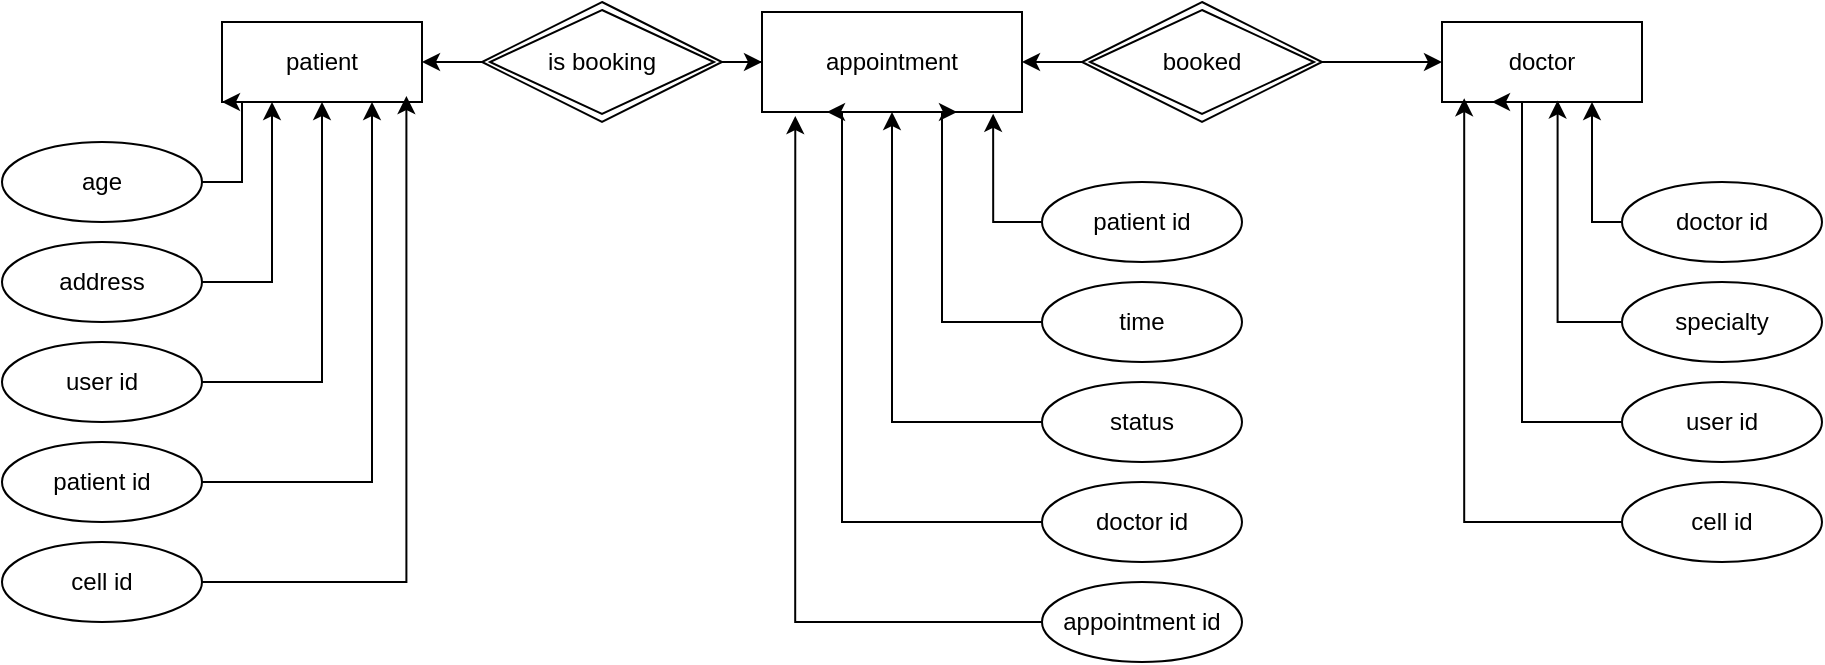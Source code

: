 <mxfile version="24.7.17">
  <diagram name="Page-1" id="Vjsyt4N2SsjwXuos3R_M">
    <mxGraphModel dx="1380" dy="913" grid="1" gridSize="10" guides="1" tooltips="1" connect="1" arrows="1" fold="1" page="1" pageScale="1" pageWidth="850" pageHeight="1100" math="0" shadow="0">
      <root>
        <mxCell id="0" />
        <mxCell id="1" parent="0" />
        <mxCell id="I1p5Ov6coqUzhartIli9-1" value="doctor" style="whiteSpace=wrap;html=1;align=center;" vertex="1" parent="1">
          <mxGeometry x="910" y="130" width="100" height="40" as="geometry" />
        </mxCell>
        <mxCell id="I1p5Ov6coqUzhartIli9-2" value="patient" style="whiteSpace=wrap;html=1;align=center;" vertex="1" parent="1">
          <mxGeometry x="300" y="130" width="100" height="40" as="geometry" />
        </mxCell>
        <mxCell id="I1p5Ov6coqUzhartIli9-3" value="appointment" style="whiteSpace=wrap;html=1;align=center;" vertex="1" parent="1">
          <mxGeometry x="570" y="125" width="130" height="50" as="geometry" />
        </mxCell>
        <mxCell id="I1p5Ov6coqUzhartIli9-69" style="edgeStyle=orthogonalEdgeStyle;rounded=0;orthogonalLoop=1;jettySize=auto;html=1;entryX=0.75;entryY=1;entryDx=0;entryDy=0;" edge="1" parent="1" source="I1p5Ov6coqUzhartIli9-4" target="I1p5Ov6coqUzhartIli9-1">
          <mxGeometry relative="1" as="geometry">
            <Array as="points">
              <mxPoint x="985" y="230" />
            </Array>
          </mxGeometry>
        </mxCell>
        <mxCell id="I1p5Ov6coqUzhartIli9-4" value="doctor id" style="ellipse;whiteSpace=wrap;html=1;align=center;" vertex="1" parent="1">
          <mxGeometry x="1000" y="210" width="100" height="40" as="geometry" />
        </mxCell>
        <mxCell id="I1p5Ov6coqUzhartIli9-71" style="edgeStyle=orthogonalEdgeStyle;rounded=0;orthogonalLoop=1;jettySize=auto;html=1;entryX=0.25;entryY=1;entryDx=0;entryDy=0;" edge="1" parent="1" source="I1p5Ov6coqUzhartIli9-5" target="I1p5Ov6coqUzhartIli9-1">
          <mxGeometry relative="1" as="geometry">
            <Array as="points">
              <mxPoint x="950" y="330" />
              <mxPoint x="950" y="170" />
            </Array>
          </mxGeometry>
        </mxCell>
        <mxCell id="I1p5Ov6coqUzhartIli9-5" value="user id" style="ellipse;whiteSpace=wrap;html=1;align=center;" vertex="1" parent="1">
          <mxGeometry x="1000" y="310" width="100" height="40" as="geometry" />
        </mxCell>
        <mxCell id="I1p5Ov6coqUzhartIli9-6" value="specialty" style="ellipse;whiteSpace=wrap;html=1;align=center;" vertex="1" parent="1">
          <mxGeometry x="1000" y="260" width="100" height="40" as="geometry" />
        </mxCell>
        <mxCell id="I1p5Ov6coqUzhartIli9-7" value="cell id" style="ellipse;whiteSpace=wrap;html=1;align=center;" vertex="1" parent="1">
          <mxGeometry x="1000" y="360" width="100" height="40" as="geometry" />
        </mxCell>
        <mxCell id="I1p5Ov6coqUzhartIli9-77" style="edgeStyle=orthogonalEdgeStyle;rounded=0;orthogonalLoop=1;jettySize=auto;html=1;entryX=0.75;entryY=1;entryDx=0;entryDy=0;" edge="1" parent="1" source="I1p5Ov6coqUzhartIli9-8" target="I1p5Ov6coqUzhartIli9-2">
          <mxGeometry relative="1" as="geometry" />
        </mxCell>
        <mxCell id="I1p5Ov6coqUzhartIli9-8" value="patient id" style="ellipse;whiteSpace=wrap;html=1;align=center;" vertex="1" parent="1">
          <mxGeometry x="190" y="340" width="100" height="40" as="geometry" />
        </mxCell>
        <mxCell id="I1p5Ov6coqUzhartIli9-76" style="edgeStyle=orthogonalEdgeStyle;rounded=0;orthogonalLoop=1;jettySize=auto;html=1;entryX=0.5;entryY=1;entryDx=0;entryDy=0;" edge="1" parent="1" source="I1p5Ov6coqUzhartIli9-9" target="I1p5Ov6coqUzhartIli9-2">
          <mxGeometry relative="1" as="geometry" />
        </mxCell>
        <mxCell id="I1p5Ov6coqUzhartIli9-9" value="user id" style="ellipse;whiteSpace=wrap;html=1;align=center;" vertex="1" parent="1">
          <mxGeometry x="190" y="290" width="100" height="40" as="geometry" />
        </mxCell>
        <mxCell id="I1p5Ov6coqUzhartIli9-74" style="edgeStyle=orthogonalEdgeStyle;rounded=0;orthogonalLoop=1;jettySize=auto;html=1;entryX=0;entryY=1;entryDx=0;entryDy=0;" edge="1" parent="1" source="I1p5Ov6coqUzhartIli9-10" target="I1p5Ov6coqUzhartIli9-2">
          <mxGeometry relative="1" as="geometry" />
        </mxCell>
        <mxCell id="I1p5Ov6coqUzhartIli9-10" value="age" style="ellipse;whiteSpace=wrap;html=1;align=center;" vertex="1" parent="1">
          <mxGeometry x="190" y="190" width="100" height="40" as="geometry" />
        </mxCell>
        <mxCell id="I1p5Ov6coqUzhartIli9-75" style="edgeStyle=orthogonalEdgeStyle;rounded=0;orthogonalLoop=1;jettySize=auto;html=1;entryX=0.25;entryY=1;entryDx=0;entryDy=0;" edge="1" parent="1" source="I1p5Ov6coqUzhartIli9-11" target="I1p5Ov6coqUzhartIli9-2">
          <mxGeometry relative="1" as="geometry" />
        </mxCell>
        <mxCell id="I1p5Ov6coqUzhartIli9-11" value="address" style="ellipse;whiteSpace=wrap;html=1;align=center;" vertex="1" parent="1">
          <mxGeometry x="190" y="240" width="100" height="40" as="geometry" />
        </mxCell>
        <mxCell id="I1p5Ov6coqUzhartIli9-12" value="cell id" style="ellipse;whiteSpace=wrap;html=1;align=center;" vertex="1" parent="1">
          <mxGeometry x="190" y="390" width="100" height="40" as="geometry" />
        </mxCell>
        <mxCell id="I1p5Ov6coqUzhartIli9-13" style="edgeStyle=orthogonalEdgeStyle;rounded=0;orthogonalLoop=1;jettySize=auto;html=1;exitX=0.5;exitY=1;exitDx=0;exitDy=0;" edge="1" parent="1" source="I1p5Ov6coqUzhartIli9-8" target="I1p5Ov6coqUzhartIli9-8">
          <mxGeometry relative="1" as="geometry" />
        </mxCell>
        <mxCell id="I1p5Ov6coqUzhartIli9-14" value="appointment id" style="ellipse;whiteSpace=wrap;html=1;align=center;" vertex="1" parent="1">
          <mxGeometry x="710" y="410" width="100" height="40" as="geometry" />
        </mxCell>
        <mxCell id="I1p5Ov6coqUzhartIli9-66" style="edgeStyle=orthogonalEdgeStyle;rounded=0;orthogonalLoop=1;jettySize=auto;html=1;" edge="1" parent="1" source="I1p5Ov6coqUzhartIli9-15" target="I1p5Ov6coqUzhartIli9-3">
          <mxGeometry relative="1" as="geometry" />
        </mxCell>
        <mxCell id="I1p5Ov6coqUzhartIli9-15" value="status" style="ellipse;whiteSpace=wrap;html=1;align=center;" vertex="1" parent="1">
          <mxGeometry x="710" y="310" width="100" height="40" as="geometry" />
        </mxCell>
        <mxCell id="I1p5Ov6coqUzhartIli9-65" style="edgeStyle=orthogonalEdgeStyle;rounded=0;orthogonalLoop=1;jettySize=auto;html=1;entryX=0.75;entryY=1;entryDx=0;entryDy=0;" edge="1" parent="1" source="I1p5Ov6coqUzhartIli9-16" target="I1p5Ov6coqUzhartIli9-3">
          <mxGeometry relative="1" as="geometry">
            <Array as="points">
              <mxPoint x="660" y="280" />
              <mxPoint x="660" y="175" />
            </Array>
          </mxGeometry>
        </mxCell>
        <mxCell id="I1p5Ov6coqUzhartIli9-16" value="time" style="ellipse;whiteSpace=wrap;html=1;align=center;" vertex="1" parent="1">
          <mxGeometry x="710" y="260" width="100" height="40" as="geometry" />
        </mxCell>
        <mxCell id="I1p5Ov6coqUzhartIli9-67" style="edgeStyle=orthogonalEdgeStyle;rounded=0;orthogonalLoop=1;jettySize=auto;html=1;entryX=0.25;entryY=1;entryDx=0;entryDy=0;" edge="1" parent="1" source="I1p5Ov6coqUzhartIli9-17" target="I1p5Ov6coqUzhartIli9-3">
          <mxGeometry relative="1" as="geometry">
            <Array as="points">
              <mxPoint x="610" y="380" />
              <mxPoint x="610" y="175" />
            </Array>
          </mxGeometry>
        </mxCell>
        <mxCell id="I1p5Ov6coqUzhartIli9-17" value="doctor id" style="ellipse;whiteSpace=wrap;html=1;align=center;" vertex="1" parent="1">
          <mxGeometry x="710" y="360" width="100" height="40" as="geometry" />
        </mxCell>
        <mxCell id="I1p5Ov6coqUzhartIli9-18" value="patient id" style="ellipse;whiteSpace=wrap;html=1;align=center;" vertex="1" parent="1">
          <mxGeometry x="710" y="210" width="100" height="40" as="geometry" />
        </mxCell>
        <mxCell id="I1p5Ov6coqUzhartIli9-41" style="edgeStyle=orthogonalEdgeStyle;rounded=0;orthogonalLoop=1;jettySize=auto;html=1;entryX=1;entryY=0.5;entryDx=0;entryDy=0;" edge="1" parent="1" source="I1p5Ov6coqUzhartIli9-19" target="I1p5Ov6coqUzhartIli9-3">
          <mxGeometry relative="1" as="geometry" />
        </mxCell>
        <mxCell id="I1p5Ov6coqUzhartIli9-52" style="edgeStyle=orthogonalEdgeStyle;rounded=0;orthogonalLoop=1;jettySize=auto;html=1;" edge="1" parent="1" source="I1p5Ov6coqUzhartIli9-19" target="I1p5Ov6coqUzhartIli9-1">
          <mxGeometry relative="1" as="geometry" />
        </mxCell>
        <mxCell id="I1p5Ov6coqUzhartIli9-19" value="booked" style="shape=rhombus;double=1;perimeter=rhombusPerimeter;whiteSpace=wrap;html=1;align=center;" vertex="1" parent="1">
          <mxGeometry x="730" y="120" width="120" height="60" as="geometry" />
        </mxCell>
        <mxCell id="I1p5Ov6coqUzhartIli9-50" style="edgeStyle=orthogonalEdgeStyle;rounded=0;orthogonalLoop=1;jettySize=auto;html=1;entryX=0;entryY=0.5;entryDx=0;entryDy=0;" edge="1" parent="1" source="I1p5Ov6coqUzhartIli9-21" target="I1p5Ov6coqUzhartIli9-3">
          <mxGeometry relative="1" as="geometry" />
        </mxCell>
        <mxCell id="I1p5Ov6coqUzhartIli9-51" style="edgeStyle=orthogonalEdgeStyle;rounded=0;orthogonalLoop=1;jettySize=auto;html=1;" edge="1" parent="1" source="I1p5Ov6coqUzhartIli9-21" target="I1p5Ov6coqUzhartIli9-2">
          <mxGeometry relative="1" as="geometry">
            <mxPoint x="460" y="80" as="targetPoint" />
          </mxGeometry>
        </mxCell>
        <mxCell id="I1p5Ov6coqUzhartIli9-21" value="is booking" style="shape=rhombus;double=1;perimeter=rhombusPerimeter;whiteSpace=wrap;html=1;align=center;" vertex="1" parent="1">
          <mxGeometry x="430" y="120" width="120" height="60" as="geometry" />
        </mxCell>
        <mxCell id="I1p5Ov6coqUzhartIli9-64" style="edgeStyle=orthogonalEdgeStyle;rounded=0;orthogonalLoop=1;jettySize=auto;html=1;entryX=0.889;entryY=1.018;entryDx=0;entryDy=0;entryPerimeter=0;" edge="1" parent="1" source="I1p5Ov6coqUzhartIli9-18" target="I1p5Ov6coqUzhartIli9-3">
          <mxGeometry relative="1" as="geometry" />
        </mxCell>
        <mxCell id="I1p5Ov6coqUzhartIli9-68" style="edgeStyle=orthogonalEdgeStyle;rounded=0;orthogonalLoop=1;jettySize=auto;html=1;entryX=0.128;entryY=1.04;entryDx=0;entryDy=0;entryPerimeter=0;" edge="1" parent="1" source="I1p5Ov6coqUzhartIli9-14" target="I1p5Ov6coqUzhartIli9-3">
          <mxGeometry relative="1" as="geometry" />
        </mxCell>
        <mxCell id="I1p5Ov6coqUzhartIli9-70" style="edgeStyle=orthogonalEdgeStyle;rounded=0;orthogonalLoop=1;jettySize=auto;html=1;entryX=0.578;entryY=0.981;entryDx=0;entryDy=0;entryPerimeter=0;" edge="1" parent="1" source="I1p5Ov6coqUzhartIli9-6" target="I1p5Ov6coqUzhartIli9-1">
          <mxGeometry relative="1" as="geometry">
            <Array as="points">
              <mxPoint x="968" y="280" />
            </Array>
          </mxGeometry>
        </mxCell>
        <mxCell id="I1p5Ov6coqUzhartIli9-72" style="edgeStyle=orthogonalEdgeStyle;rounded=0;orthogonalLoop=1;jettySize=auto;html=1;entryX=0.111;entryY=0.953;entryDx=0;entryDy=0;entryPerimeter=0;" edge="1" parent="1" source="I1p5Ov6coqUzhartIli9-7" target="I1p5Ov6coqUzhartIli9-1">
          <mxGeometry relative="1" as="geometry">
            <Array as="points">
              <mxPoint x="921" y="380" />
            </Array>
          </mxGeometry>
        </mxCell>
        <mxCell id="I1p5Ov6coqUzhartIli9-78" style="edgeStyle=orthogonalEdgeStyle;rounded=0;orthogonalLoop=1;jettySize=auto;html=1;entryX=0.922;entryY=0.925;entryDx=0;entryDy=0;entryPerimeter=0;" edge="1" parent="1" source="I1p5Ov6coqUzhartIli9-12" target="I1p5Ov6coqUzhartIli9-2">
          <mxGeometry relative="1" as="geometry" />
        </mxCell>
      </root>
    </mxGraphModel>
  </diagram>
</mxfile>
